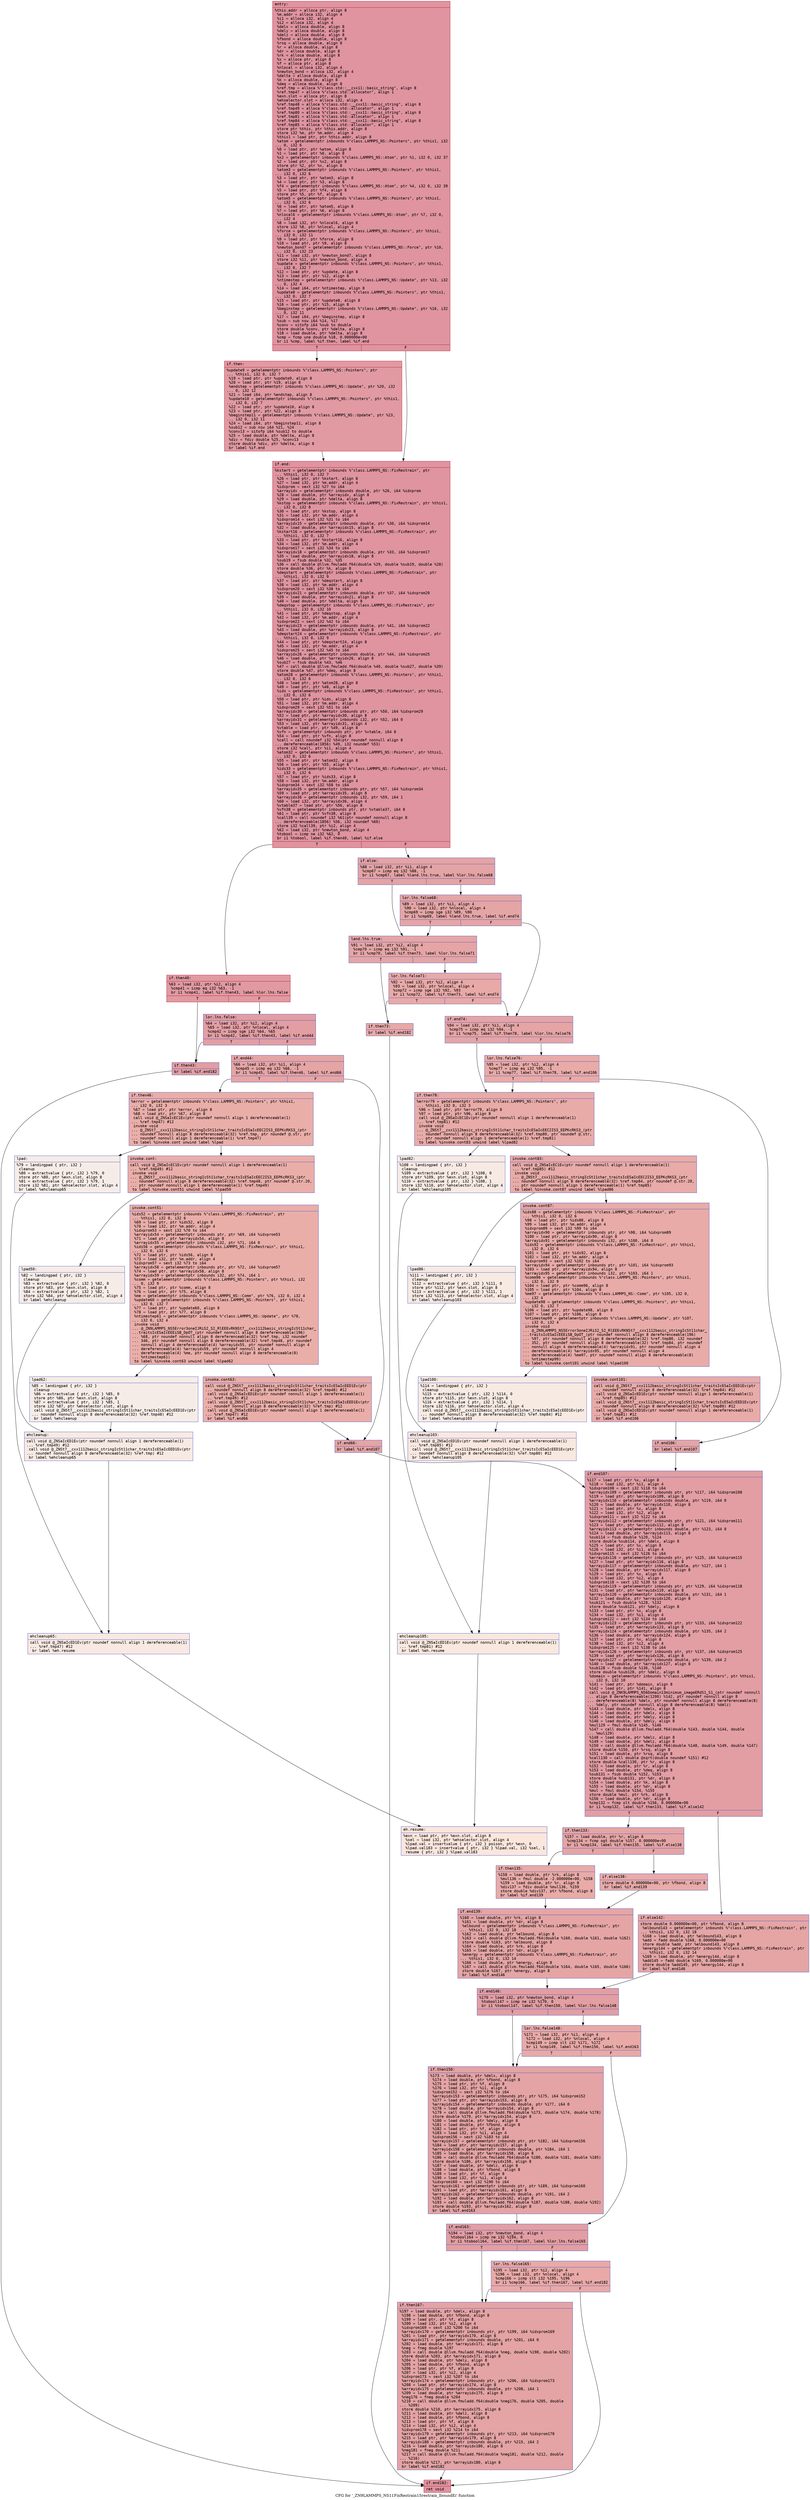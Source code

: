 digraph "CFG for '_ZN9LAMMPS_NS11FixRestrain15restrain_lboundEi' function" {
	label="CFG for '_ZN9LAMMPS_NS11FixRestrain15restrain_lboundEi' function";

	Node0x55fce033bf00 [shape=record,color="#b70d28ff", style=filled, fillcolor="#b70d2870" fontname="Courier",label="{entry:\l|  %this.addr = alloca ptr, align 8\l  %m.addr = alloca i32, align 4\l  %i1 = alloca i32, align 4\l  %i2 = alloca i32, align 4\l  %delx = alloca double, align 8\l  %dely = alloca double, align 8\l  %delz = alloca double, align 8\l  %fbond = alloca double, align 8\l  %rsq = alloca double, align 8\l  %r = alloca double, align 8\l  %dr = alloca double, align 8\l  %rk = alloca double, align 8\l  %x = alloca ptr, align 8\l  %f = alloca ptr, align 8\l  %nlocal = alloca i32, align 4\l  %newton_bond = alloca i32, align 4\l  %delta = alloca double, align 8\l  %k = alloca double, align 8\l  %deq = alloca double, align 8\l  %ref.tmp = alloca %\"class.std::__cxx11::basic_string\", align 8\l  %ref.tmp47 = alloca %\"class.std::allocator\", align 1\l  %exn.slot = alloca ptr, align 8\l  %ehselector.slot = alloca i32, align 4\l  %ref.tmp48 = alloca %\"class.std::__cxx11::basic_string\", align 8\l  %ref.tmp49 = alloca %\"class.std::allocator\", align 1\l  %ref.tmp80 = alloca %\"class.std::__cxx11::basic_string\", align 8\l  %ref.tmp81 = alloca %\"class.std::allocator\", align 1\l  %ref.tmp84 = alloca %\"class.std::__cxx11::basic_string\", align 8\l  %ref.tmp85 = alloca %\"class.std::allocator\", align 1\l  store ptr %this, ptr %this.addr, align 8\l  store i32 %m, ptr %m.addr, align 4\l  %this1 = load ptr, ptr %this.addr, align 8\l  %atom = getelementptr inbounds %\"class.LAMMPS_NS::Pointers\", ptr %this1, i32\l... 0, i32 6\l  %0 = load ptr, ptr %atom, align 8\l  %1 = load ptr, ptr %0, align 8\l  %x2 = getelementptr inbounds %\"class.LAMMPS_NS::Atom\", ptr %1, i32 0, i32 37\l  %2 = load ptr, ptr %x2, align 8\l  store ptr %2, ptr %x, align 8\l  %atom3 = getelementptr inbounds %\"class.LAMMPS_NS::Pointers\", ptr %this1,\l... i32 0, i32 6\l  %3 = load ptr, ptr %atom3, align 8\l  %4 = load ptr, ptr %3, align 8\l  %f4 = getelementptr inbounds %\"class.LAMMPS_NS::Atom\", ptr %4, i32 0, i32 39\l  %5 = load ptr, ptr %f4, align 8\l  store ptr %5, ptr %f, align 8\l  %atom5 = getelementptr inbounds %\"class.LAMMPS_NS::Pointers\", ptr %this1,\l... i32 0, i32 6\l  %6 = load ptr, ptr %atom5, align 8\l  %7 = load ptr, ptr %6, align 8\l  %nlocal6 = getelementptr inbounds %\"class.LAMMPS_NS::Atom\", ptr %7, i32 0,\l... i32 4\l  %8 = load i32, ptr %nlocal6, align 8\l  store i32 %8, ptr %nlocal, align 4\l  %force = getelementptr inbounds %\"class.LAMMPS_NS::Pointers\", ptr %this1,\l... i32 0, i32 11\l  %9 = load ptr, ptr %force, align 8\l  %10 = load ptr, ptr %9, align 8\l  %newton_bond7 = getelementptr inbounds %\"class.LAMMPS_NS::Force\", ptr %10,\l... i32 0, i32 23\l  %11 = load i32, ptr %newton_bond7, align 8\l  store i32 %11, ptr %newton_bond, align 4\l  %update = getelementptr inbounds %\"class.LAMMPS_NS::Pointers\", ptr %this1,\l... i32 0, i32 7\l  %12 = load ptr, ptr %update, align 8\l  %13 = load ptr, ptr %12, align 8\l  %ntimestep = getelementptr inbounds %\"class.LAMMPS_NS::Update\", ptr %13, i32\l... 0, i32 4\l  %14 = load i64, ptr %ntimestep, align 8\l  %update8 = getelementptr inbounds %\"class.LAMMPS_NS::Pointers\", ptr %this1,\l... i32 0, i32 7\l  %15 = load ptr, ptr %update8, align 8\l  %16 = load ptr, ptr %15, align 8\l  %beginstep = getelementptr inbounds %\"class.LAMMPS_NS::Update\", ptr %16, i32\l... 0, i32 11\l  %17 = load i64, ptr %beginstep, align 8\l  %sub = sub nsw i64 %14, %17\l  %conv = sitofp i64 %sub to double\l  store double %conv, ptr %delta, align 8\l  %18 = load double, ptr %delta, align 8\l  %cmp = fcmp une double %18, 0.000000e+00\l  br i1 %cmp, label %if.then, label %if.end\l|{<s0>T|<s1>F}}"];
	Node0x55fce033bf00:s0 -> Node0x55fce033fed0[tooltip="entry -> if.then\nProbability 62.50%" ];
	Node0x55fce033bf00:s1 -> Node0x55fce033ce20[tooltip="entry -> if.end\nProbability 37.50%" ];
	Node0x55fce033fed0 [shape=record,color="#b70d28ff", style=filled, fillcolor="#bb1b2c70" fontname="Courier",label="{if.then:\l|  %update9 = getelementptr inbounds %\"class.LAMMPS_NS::Pointers\", ptr\l... %this1, i32 0, i32 7\l  %19 = load ptr, ptr %update9, align 8\l  %20 = load ptr, ptr %19, align 8\l  %endstep = getelementptr inbounds %\"class.LAMMPS_NS::Update\", ptr %20, i32\l... 0, i32 12\l  %21 = load i64, ptr %endstep, align 8\l  %update10 = getelementptr inbounds %\"class.LAMMPS_NS::Pointers\", ptr %this1,\l... i32 0, i32 7\l  %22 = load ptr, ptr %update10, align 8\l  %23 = load ptr, ptr %22, align 8\l  %beginstep11 = getelementptr inbounds %\"class.LAMMPS_NS::Update\", ptr %23,\l... i32 0, i32 11\l  %24 = load i64, ptr %beginstep11, align 8\l  %sub12 = sub nsw i64 %21, %24\l  %conv13 = sitofp i64 %sub12 to double\l  %25 = load double, ptr %delta, align 8\l  %div = fdiv double %25, %conv13\l  store double %div, ptr %delta, align 8\l  br label %if.end\l}"];
	Node0x55fce033fed0 -> Node0x55fce033ce20[tooltip="if.then -> if.end\nProbability 100.00%" ];
	Node0x55fce033ce20 [shape=record,color="#b70d28ff", style=filled, fillcolor="#b70d2870" fontname="Courier",label="{if.end:\l|  %kstart = getelementptr inbounds %\"class.LAMMPS_NS::FixRestrain\", ptr\l... %this1, i32 0, i32 7\l  %26 = load ptr, ptr %kstart, align 8\l  %27 = load i32, ptr %m.addr, align 4\l  %idxprom = sext i32 %27 to i64\l  %arrayidx = getelementptr inbounds double, ptr %26, i64 %idxprom\l  %28 = load double, ptr %arrayidx, align 8\l  %29 = load double, ptr %delta, align 8\l  %kstop = getelementptr inbounds %\"class.LAMMPS_NS::FixRestrain\", ptr %this1,\l... i32 0, i32 8\l  %30 = load ptr, ptr %kstop, align 8\l  %31 = load i32, ptr %m.addr, align 4\l  %idxprom14 = sext i32 %31 to i64\l  %arrayidx15 = getelementptr inbounds double, ptr %30, i64 %idxprom14\l  %32 = load double, ptr %arrayidx15, align 8\l  %kstart16 = getelementptr inbounds %\"class.LAMMPS_NS::FixRestrain\", ptr\l... %this1, i32 0, i32 7\l  %33 = load ptr, ptr %kstart16, align 8\l  %34 = load i32, ptr %m.addr, align 4\l  %idxprom17 = sext i32 %34 to i64\l  %arrayidx18 = getelementptr inbounds double, ptr %33, i64 %idxprom17\l  %35 = load double, ptr %arrayidx18, align 8\l  %sub19 = fsub double %32, %35\l  %36 = call double @llvm.fmuladd.f64(double %29, double %sub19, double %28)\l  store double %36, ptr %k, align 8\l  %deqstart = getelementptr inbounds %\"class.LAMMPS_NS::FixRestrain\", ptr\l... %this1, i32 0, i32 9\l  %37 = load ptr, ptr %deqstart, align 8\l  %38 = load i32, ptr %m.addr, align 4\l  %idxprom20 = sext i32 %38 to i64\l  %arrayidx21 = getelementptr inbounds double, ptr %37, i64 %idxprom20\l  %39 = load double, ptr %arrayidx21, align 8\l  %40 = load double, ptr %delta, align 8\l  %deqstop = getelementptr inbounds %\"class.LAMMPS_NS::FixRestrain\", ptr\l... %this1, i32 0, i32 10\l  %41 = load ptr, ptr %deqstop, align 8\l  %42 = load i32, ptr %m.addr, align 4\l  %idxprom22 = sext i32 %42 to i64\l  %arrayidx23 = getelementptr inbounds double, ptr %41, i64 %idxprom22\l  %43 = load double, ptr %arrayidx23, align 8\l  %deqstart24 = getelementptr inbounds %\"class.LAMMPS_NS::FixRestrain\", ptr\l... %this1, i32 0, i32 9\l  %44 = load ptr, ptr %deqstart24, align 8\l  %45 = load i32, ptr %m.addr, align 4\l  %idxprom25 = sext i32 %45 to i64\l  %arrayidx26 = getelementptr inbounds double, ptr %44, i64 %idxprom25\l  %46 = load double, ptr %arrayidx26, align 8\l  %sub27 = fsub double %43, %46\l  %47 = call double @llvm.fmuladd.f64(double %40, double %sub27, double %39)\l  store double %47, ptr %deq, align 8\l  %atom28 = getelementptr inbounds %\"class.LAMMPS_NS::Pointers\", ptr %this1,\l... i32 0, i32 6\l  %48 = load ptr, ptr %atom28, align 8\l  %49 = load ptr, ptr %48, align 8\l  %ids = getelementptr inbounds %\"class.LAMMPS_NS::FixRestrain\", ptr %this1,\l... i32 0, i32 6\l  %50 = load ptr, ptr %ids, align 8\l  %51 = load i32, ptr %m.addr, align 4\l  %idxprom29 = sext i32 %51 to i64\l  %arrayidx30 = getelementptr inbounds ptr, ptr %50, i64 %idxprom29\l  %52 = load ptr, ptr %arrayidx30, align 8\l  %arrayidx31 = getelementptr inbounds i32, ptr %52, i64 0\l  %53 = load i32, ptr %arrayidx31, align 4\l  %vtable = load ptr, ptr %49, align 8\l  %vfn = getelementptr inbounds ptr, ptr %vtable, i64 8\l  %54 = load ptr, ptr %vfn, align 8\l  %call = call noundef i32 %54(ptr noundef nonnull align 8\l... dereferenceable(1856) %49, i32 noundef %53)\l  store i32 %call, ptr %i1, align 4\l  %atom32 = getelementptr inbounds %\"class.LAMMPS_NS::Pointers\", ptr %this1,\l... i32 0, i32 6\l  %55 = load ptr, ptr %atom32, align 8\l  %56 = load ptr, ptr %55, align 8\l  %ids33 = getelementptr inbounds %\"class.LAMMPS_NS::FixRestrain\", ptr %this1,\l... i32 0, i32 6\l  %57 = load ptr, ptr %ids33, align 8\l  %58 = load i32, ptr %m.addr, align 4\l  %idxprom34 = sext i32 %58 to i64\l  %arrayidx35 = getelementptr inbounds ptr, ptr %57, i64 %idxprom34\l  %59 = load ptr, ptr %arrayidx35, align 8\l  %arrayidx36 = getelementptr inbounds i32, ptr %59, i64 1\l  %60 = load i32, ptr %arrayidx36, align 4\l  %vtable37 = load ptr, ptr %56, align 8\l  %vfn38 = getelementptr inbounds ptr, ptr %vtable37, i64 8\l  %61 = load ptr, ptr %vfn38, align 8\l  %call39 = call noundef i32 %61(ptr noundef nonnull align 8\l... dereferenceable(1856) %56, i32 noundef %60)\l  store i32 %call39, ptr %i2, align 4\l  %62 = load i32, ptr %newton_bond, align 4\l  %tobool = icmp ne i32 %62, 0\l  br i1 %tobool, label %if.then40, label %if.else\l|{<s0>T|<s1>F}}"];
	Node0x55fce033ce20:s0 -> Node0x55fce0344850[tooltip="if.end -> if.then40\nProbability 62.50%" ];
	Node0x55fce033ce20:s1 -> Node0x55fce03448d0[tooltip="if.end -> if.else\nProbability 37.50%" ];
	Node0x55fce0344850 [shape=record,color="#b70d28ff", style=filled, fillcolor="#bb1b2c70" fontname="Courier",label="{if.then40:\l|  %63 = load i32, ptr %i2, align 4\l  %cmp41 = icmp eq i32 %63, -1\l  br i1 %cmp41, label %if.then43, label %lor.lhs.false\l|{<s0>T|<s1>F}}"];
	Node0x55fce0344850:s0 -> Node0x55fce033ff40[tooltip="if.then40 -> if.then43\nProbability 37.50%" ];
	Node0x55fce0344850:s1 -> Node0x55fce033ffc0[tooltip="if.then40 -> lor.lhs.false\nProbability 62.50%" ];
	Node0x55fce033ffc0 [shape=record,color="#3d50c3ff", style=filled, fillcolor="#be242e70" fontname="Courier",label="{lor.lhs.false:\l|  %64 = load i32, ptr %i2, align 4\l  %65 = load i32, ptr %nlocal, align 4\l  %cmp42 = icmp sge i32 %64, %65\l  br i1 %cmp42, label %if.then43, label %if.end44\l|{<s0>T|<s1>F}}"];
	Node0x55fce033ffc0:s0 -> Node0x55fce033ff40[tooltip="lor.lhs.false -> if.then43\nProbability 50.00%" ];
	Node0x55fce033ffc0:s1 -> Node0x55fce03402a0[tooltip="lor.lhs.false -> if.end44\nProbability 50.00%" ];
	Node0x55fce033ff40 [shape=record,color="#3d50c3ff", style=filled, fillcolor="#be242e70" fontname="Courier",label="{if.then43:\l|  br label %if.end182\l}"];
	Node0x55fce033ff40 -> Node0x55fce03403d0[tooltip="if.then43 -> if.end182\nProbability 100.00%" ];
	Node0x55fce03402a0 [shape=record,color="#3d50c3ff", style=filled, fillcolor="#c5333470" fontname="Courier",label="{if.end44:\l|  %66 = load i32, ptr %i1, align 4\l  %cmp45 = icmp eq i32 %66, -1\l  br i1 %cmp45, label %if.then46, label %if.end66\l|{<s0>T|<s1>F}}"];
	Node0x55fce03402a0:s0 -> Node0x55fce03457d0[tooltip="if.end44 -> if.then46\nProbability 37.50%" ];
	Node0x55fce03402a0:s1 -> Node0x55fce0345850[tooltip="if.end44 -> if.end66\nProbability 62.50%" ];
	Node0x55fce03457d0 [shape=record,color="#3d50c3ff", style=filled, fillcolor="#d0473d70" fontname="Courier",label="{if.then46:\l|  %error = getelementptr inbounds %\"class.LAMMPS_NS::Pointers\", ptr %this1,\l... i32 0, i32 3\l  %67 = load ptr, ptr %error, align 8\l  %68 = load ptr, ptr %67, align 8\l  call void @_ZNSaIcEC1Ev(ptr noundef nonnull align 1 dereferenceable(1)\l... %ref.tmp47) #12\l  invoke void\l... @_ZNSt7__cxx1112basic_stringIcSt11char_traitsIcESaIcEEC2IS3_EEPKcRKS3_(ptr\l... noundef nonnull align 8 dereferenceable(32) %ref.tmp, ptr noundef @.str, ptr\l... noundef nonnull align 1 dereferenceable(1) %ref.tmp47)\l          to label %invoke.cont unwind label %lpad\l}"];
	Node0x55fce03457d0 -> Node0x55fce0345ce0[tooltip="if.then46 -> invoke.cont\nProbability 100.00%" ];
	Node0x55fce03457d0 -> Node0x55fce0345d60[tooltip="if.then46 -> lpad\nProbability 0.00%" ];
	Node0x55fce0345ce0 [shape=record,color="#3d50c3ff", style=filled, fillcolor="#d0473d70" fontname="Courier",label="{invoke.cont:\l|  call void @_ZNSaIcEC1Ev(ptr noundef nonnull align 1 dereferenceable(1)\l... %ref.tmp49) #12\l  invoke void\l... @_ZNSt7__cxx1112basic_stringIcSt11char_traitsIcESaIcEEC2IS3_EEPKcRKS3_(ptr\l... noundef nonnull align 8 dereferenceable(32) %ref.tmp48, ptr noundef @.str.20,\l... ptr noundef nonnull align 1 dereferenceable(1) %ref.tmp49)\l          to label %invoke.cont51 unwind label %lpad50\l}"];
	Node0x55fce0345ce0 -> Node0x55fce03460e0[tooltip="invoke.cont -> invoke.cont51\nProbability 100.00%" ];
	Node0x55fce0345ce0 -> Node0x55fce0346130[tooltip="invoke.cont -> lpad50\nProbability 0.00%" ];
	Node0x55fce03460e0 [shape=record,color="#3d50c3ff", style=filled, fillcolor="#d0473d70" fontname="Courier",label="{invoke.cont51:\l|  %ids52 = getelementptr inbounds %\"class.LAMMPS_NS::FixRestrain\", ptr\l... %this1, i32 0, i32 6\l  %69 = load ptr, ptr %ids52, align 8\l  %70 = load i32, ptr %m.addr, align 4\l  %idxprom53 = sext i32 %70 to i64\l  %arrayidx54 = getelementptr inbounds ptr, ptr %69, i64 %idxprom53\l  %71 = load ptr, ptr %arrayidx54, align 8\l  %arrayidx55 = getelementptr inbounds i32, ptr %71, i64 0\l  %ids56 = getelementptr inbounds %\"class.LAMMPS_NS::FixRestrain\", ptr %this1,\l... i32 0, i32 6\l  %72 = load ptr, ptr %ids56, align 8\l  %73 = load i32, ptr %m.addr, align 4\l  %idxprom57 = sext i32 %73 to i64\l  %arrayidx58 = getelementptr inbounds ptr, ptr %72, i64 %idxprom57\l  %74 = load ptr, ptr %arrayidx58, align 8\l  %arrayidx59 = getelementptr inbounds i32, ptr %74, i64 1\l  %comm = getelementptr inbounds %\"class.LAMMPS_NS::Pointers\", ptr %this1, i32\l... 0, i32 9\l  %75 = load ptr, ptr %comm, align 8\l  %76 = load ptr, ptr %75, align 8\l  %me = getelementptr inbounds %\"class.LAMMPS_NS::Comm\", ptr %76, i32 0, i32 4\l  %update60 = getelementptr inbounds %\"class.LAMMPS_NS::Pointers\", ptr %this1,\l... i32 0, i32 7\l  %77 = load ptr, ptr %update60, align 8\l  %78 = load ptr, ptr %77, align 8\l  %ntimestep61 = getelementptr inbounds %\"class.LAMMPS_NS::Update\", ptr %78,\l... i32 0, i32 4\l  invoke void\l... @_ZN9LAMMPS_NS5Error3oneIJRiS2_S2_RlEEEvRKNSt7__cxx1112basic_stringIcSt11char_\l...traitsIcESaIcEEEiSB_DpOT_(ptr noundef nonnull align 8 dereferenceable(196)\l... %68, ptr noundef nonnull align 8 dereferenceable(32) %ref.tmp, i32 noundef\l... 346, ptr noundef nonnull align 8 dereferenceable(32) %ref.tmp48, ptr noundef\l... nonnull align 4 dereferenceable(4) %arrayidx55, ptr noundef nonnull align 4\l... dereferenceable(4) %arrayidx59, ptr noundef nonnull align 4\l... dereferenceable(4) %me, ptr noundef nonnull align 8 dereferenceable(8)\l... %ntimestep61)\l          to label %invoke.cont63 unwind label %lpad62\l}"];
	Node0x55fce03460e0 -> Node0x55fce0346090[tooltip="invoke.cont51 -> invoke.cont63\nProbability 100.00%" ];
	Node0x55fce03460e0 -> Node0x55fce0347300[tooltip="invoke.cont51 -> lpad62\nProbability 0.00%" ];
	Node0x55fce0346090 [shape=record,color="#3d50c3ff", style=filled, fillcolor="#d0473d70" fontname="Courier",label="{invoke.cont63:\l|  call void @_ZNSt7__cxx1112basic_stringIcSt11char_traitsIcESaIcEED1Ev(ptr\l... noundef nonnull align 8 dereferenceable(32) %ref.tmp48) #12\l  call void @_ZNSaIcED1Ev(ptr noundef nonnull align 1 dereferenceable(1)\l... %ref.tmp49) #12\l  call void @_ZNSt7__cxx1112basic_stringIcSt11char_traitsIcESaIcEED1Ev(ptr\l... noundef nonnull align 8 dereferenceable(32) %ref.tmp) #12\l  call void @_ZNSaIcED1Ev(ptr noundef nonnull align 1 dereferenceable(1)\l... %ref.tmp47) #12\l  br label %if.end66\l}"];
	Node0x55fce0346090 -> Node0x55fce0345850[tooltip="invoke.cont63 -> if.end66\nProbability 100.00%" ];
	Node0x55fce0345d60 [shape=record,color="#3d50c3ff", style=filled, fillcolor="#ead5c970" fontname="Courier",label="{lpad:\l|  %79 = landingpad \{ ptr, i32 \}\l          cleanup\l  %80 = extractvalue \{ ptr, i32 \} %79, 0\l  store ptr %80, ptr %exn.slot, align 8\l  %81 = extractvalue \{ ptr, i32 \} %79, 1\l  store i32 %81, ptr %ehselector.slot, align 4\l  br label %ehcleanup65\l}"];
	Node0x55fce0345d60 -> Node0x55fce0347d40[tooltip="lpad -> ehcleanup65\nProbability 100.00%" ];
	Node0x55fce0346130 [shape=record,color="#3d50c3ff", style=filled, fillcolor="#ead5c970" fontname="Courier",label="{lpad50:\l|  %82 = landingpad \{ ptr, i32 \}\l          cleanup\l  %83 = extractvalue \{ ptr, i32 \} %82, 0\l  store ptr %83, ptr %exn.slot, align 8\l  %84 = extractvalue \{ ptr, i32 \} %82, 1\l  store i32 %84, ptr %ehselector.slot, align 4\l  br label %ehcleanup\l}"];
	Node0x55fce0346130 -> Node0x55fce0348040[tooltip="lpad50 -> ehcleanup\nProbability 100.00%" ];
	Node0x55fce0347300 [shape=record,color="#3d50c3ff", style=filled, fillcolor="#ead5c970" fontname="Courier",label="{lpad62:\l|  %85 = landingpad \{ ptr, i32 \}\l          cleanup\l  %86 = extractvalue \{ ptr, i32 \} %85, 0\l  store ptr %86, ptr %exn.slot, align 8\l  %87 = extractvalue \{ ptr, i32 \} %85, 1\l  store i32 %87, ptr %ehselector.slot, align 4\l  call void @_ZNSt7__cxx1112basic_stringIcSt11char_traitsIcESaIcEED1Ev(ptr\l... noundef nonnull align 8 dereferenceable(32) %ref.tmp48) #12\l  br label %ehcleanup\l}"];
	Node0x55fce0347300 -> Node0x55fce0348040[tooltip="lpad62 -> ehcleanup\nProbability 100.00%" ];
	Node0x55fce0348040 [shape=record,color="#3d50c3ff", style=filled, fillcolor="#eed0c070" fontname="Courier",label="{ehcleanup:\l|  call void @_ZNSaIcED1Ev(ptr noundef nonnull align 1 dereferenceable(1)\l... %ref.tmp49) #12\l  call void @_ZNSt7__cxx1112basic_stringIcSt11char_traitsIcESaIcEED1Ev(ptr\l... noundef nonnull align 8 dereferenceable(32) %ref.tmp) #12\l  br label %ehcleanup65\l}"];
	Node0x55fce0348040 -> Node0x55fce0347d40[tooltip="ehcleanup -> ehcleanup65\nProbability 100.00%" ];
	Node0x55fce0347d40 [shape=record,color="#3d50c3ff", style=filled, fillcolor="#efcebd70" fontname="Courier",label="{ehcleanup65:\l|  call void @_ZNSaIcED1Ev(ptr noundef nonnull align 1 dereferenceable(1)\l... %ref.tmp47) #12\l  br label %eh.resume\l}"];
	Node0x55fce0347d40 -> Node0x55fce0348950[tooltip="ehcleanup65 -> eh.resume\nProbability 100.00%" ];
	Node0x55fce0345850 [shape=record,color="#3d50c3ff", style=filled, fillcolor="#c5333470" fontname="Courier",label="{if.end66:\l|  br label %if.end107\l}"];
	Node0x55fce0345850 -> Node0x55fce0348a10[tooltip="if.end66 -> if.end107\nProbability 100.00%" ];
	Node0x55fce03448d0 [shape=record,color="#3d50c3ff", style=filled, fillcolor="#c32e3170" fontname="Courier",label="{if.else:\l|  %88 = load i32, ptr %i1, align 4\l  %cmp67 = icmp eq i32 %88, -1\l  br i1 %cmp67, label %land.lhs.true, label %lor.lhs.false68\l|{<s0>T|<s1>F}}"];
	Node0x55fce03448d0:s0 -> Node0x55fce0348c10[tooltip="if.else -> land.lhs.true\nProbability 37.50%" ];
	Node0x55fce03448d0:s1 -> Node0x55fce0348c90[tooltip="if.else -> lor.lhs.false68\nProbability 62.50%" ];
	Node0x55fce0348c90 [shape=record,color="#3d50c3ff", style=filled, fillcolor="#c5333470" fontname="Courier",label="{lor.lhs.false68:\l|  %89 = load i32, ptr %i1, align 4\l  %90 = load i32, ptr %nlocal, align 4\l  %cmp69 = icmp sge i32 %89, %90\l  br i1 %cmp69, label %land.lhs.true, label %if.end74\l|{<s0>T|<s1>F}}"];
	Node0x55fce0348c90:s0 -> Node0x55fce0348c10[tooltip="lor.lhs.false68 -> land.lhs.true\nProbability 50.00%" ];
	Node0x55fce0348c90:s1 -> Node0x55fce0348fa0[tooltip="lor.lhs.false68 -> if.end74\nProbability 50.00%" ];
	Node0x55fce0348c10 [shape=record,color="#3d50c3ff", style=filled, fillcolor="#c5333470" fontname="Courier",label="{land.lhs.true:\l|  %91 = load i32, ptr %i2, align 4\l  %cmp70 = icmp eq i32 %91, -1\l  br i1 %cmp70, label %if.then73, label %lor.lhs.false71\l|{<s0>T|<s1>F}}"];
	Node0x55fce0348c10:s0 -> Node0x55fce03491d0[tooltip="land.lhs.true -> if.then73\nProbability 37.50%" ];
	Node0x55fce0348c10:s1 -> Node0x55fce0349250[tooltip="land.lhs.true -> lor.lhs.false71\nProbability 62.50%" ];
	Node0x55fce0349250 [shape=record,color="#3d50c3ff", style=filled, fillcolor="#ca3b3770" fontname="Courier",label="{lor.lhs.false71:\l|  %92 = load i32, ptr %i2, align 4\l  %93 = load i32, ptr %nlocal, align 4\l  %cmp72 = icmp sge i32 %92, %93\l  br i1 %cmp72, label %if.then73, label %if.end74\l|{<s0>T|<s1>F}}"];
	Node0x55fce0349250:s0 -> Node0x55fce03491d0[tooltip="lor.lhs.false71 -> if.then73\nProbability 50.00%" ];
	Node0x55fce0349250:s1 -> Node0x55fce0348fa0[tooltip="lor.lhs.false71 -> if.end74\nProbability 50.00%" ];
	Node0x55fce03491d0 [shape=record,color="#3d50c3ff", style=filled, fillcolor="#ca3b3770" fontname="Courier",label="{if.then73:\l|  br label %if.end182\l}"];
	Node0x55fce03491d0 -> Node0x55fce03403d0[tooltip="if.then73 -> if.end182\nProbability 100.00%" ];
	Node0x55fce0348fa0 [shape=record,color="#3d50c3ff", style=filled, fillcolor="#c5333470" fontname="Courier",label="{if.end74:\l|  %94 = load i32, ptr %i1, align 4\l  %cmp75 = icmp eq i32 %94, -1\l  br i1 %cmp75, label %if.then78, label %lor.lhs.false76\l|{<s0>T|<s1>F}}"];
	Node0x55fce0348fa0:s0 -> Node0x55fce0349810[tooltip="if.end74 -> if.then78\nProbability 37.50%" ];
	Node0x55fce0348fa0:s1 -> Node0x55fce0349860[tooltip="if.end74 -> lor.lhs.false76\nProbability 62.50%" ];
	Node0x55fce0349860 [shape=record,color="#3d50c3ff", style=filled, fillcolor="#cc403a70" fontname="Courier",label="{lor.lhs.false76:\l|  %95 = load i32, ptr %i2, align 4\l  %cmp77 = icmp eq i32 %95, -1\l  br i1 %cmp77, label %if.then78, label %if.end106\l|{<s0>T|<s1>F}}"];
	Node0x55fce0349860:s0 -> Node0x55fce0349810[tooltip="lor.lhs.false76 -> if.then78\nProbability 37.50%" ];
	Node0x55fce0349860:s1 -> Node0x55fce0342a50[tooltip="lor.lhs.false76 -> if.end106\nProbability 62.50%" ];
	Node0x55fce0349810 [shape=record,color="#3d50c3ff", style=filled, fillcolor="#cc403a70" fontname="Courier",label="{if.then78:\l|  %error79 = getelementptr inbounds %\"class.LAMMPS_NS::Pointers\", ptr\l... %this1, i32 0, i32 3\l  %96 = load ptr, ptr %error79, align 8\l  %97 = load ptr, ptr %96, align 8\l  call void @_ZNSaIcEC1Ev(ptr noundef nonnull align 1 dereferenceable(1)\l... %ref.tmp81) #12\l  invoke void\l... @_ZNSt7__cxx1112basic_stringIcSt11char_traitsIcESaIcEEC2IS3_EEPKcRKS3_(ptr\l... noundef nonnull align 8 dereferenceable(32) %ref.tmp80, ptr noundef @.str,\l... ptr noundef nonnull align 1 dereferenceable(1) %ref.tmp81)\l          to label %invoke.cont83 unwind label %lpad82\l}"];
	Node0x55fce0349810 -> Node0x55fce0342eb0[tooltip="if.then78 -> invoke.cont83\nProbability 100.00%" ];
	Node0x55fce0349810 -> Node0x55fce0342f30[tooltip="if.then78 -> lpad82\nProbability 0.00%" ];
	Node0x55fce0342eb0 [shape=record,color="#3d50c3ff", style=filled, fillcolor="#cc403a70" fontname="Courier",label="{invoke.cont83:\l|  call void @_ZNSaIcEC1Ev(ptr noundef nonnull align 1 dereferenceable(1)\l... %ref.tmp85) #12\l  invoke void\l... @_ZNSt7__cxx1112basic_stringIcSt11char_traitsIcESaIcEEC2IS3_EEPKcRKS3_(ptr\l... noundef nonnull align 8 dereferenceable(32) %ref.tmp84, ptr noundef @.str.20,\l... ptr noundef nonnull align 1 dereferenceable(1) %ref.tmp85)\l          to label %invoke.cont87 unwind label %lpad86\l}"];
	Node0x55fce0342eb0 -> Node0x55fce034aaf0[tooltip="invoke.cont83 -> invoke.cont87\nProbability 100.00%" ];
	Node0x55fce0342eb0 -> Node0x55fce034ab40[tooltip="invoke.cont83 -> lpad86\nProbability 0.00%" ];
	Node0x55fce034aaf0 [shape=record,color="#3d50c3ff", style=filled, fillcolor="#cc403a70" fontname="Courier",label="{invoke.cont87:\l|  %ids88 = getelementptr inbounds %\"class.LAMMPS_NS::FixRestrain\", ptr\l... %this1, i32 0, i32 6\l  %98 = load ptr, ptr %ids88, align 8\l  %99 = load i32, ptr %m.addr, align 4\l  %idxprom89 = sext i32 %99 to i64\l  %arrayidx90 = getelementptr inbounds ptr, ptr %98, i64 %idxprom89\l  %100 = load ptr, ptr %arrayidx90, align 8\l  %arrayidx91 = getelementptr inbounds i32, ptr %100, i64 0\l  %ids92 = getelementptr inbounds %\"class.LAMMPS_NS::FixRestrain\", ptr %this1,\l... i32 0, i32 6\l  %101 = load ptr, ptr %ids92, align 8\l  %102 = load i32, ptr %m.addr, align 4\l  %idxprom93 = sext i32 %102 to i64\l  %arrayidx94 = getelementptr inbounds ptr, ptr %101, i64 %idxprom93\l  %103 = load ptr, ptr %arrayidx94, align 8\l  %arrayidx95 = getelementptr inbounds i32, ptr %103, i64 1\l  %comm96 = getelementptr inbounds %\"class.LAMMPS_NS::Pointers\", ptr %this1,\l... i32 0, i32 9\l  %104 = load ptr, ptr %comm96, align 8\l  %105 = load ptr, ptr %104, align 8\l  %me97 = getelementptr inbounds %\"class.LAMMPS_NS::Comm\", ptr %105, i32 0,\l... i32 4\l  %update98 = getelementptr inbounds %\"class.LAMMPS_NS::Pointers\", ptr %this1,\l... i32 0, i32 7\l  %106 = load ptr, ptr %update98, align 8\l  %107 = load ptr, ptr %106, align 8\l  %ntimestep99 = getelementptr inbounds %\"class.LAMMPS_NS::Update\", ptr %107,\l... i32 0, i32 4\l  invoke void\l... @_ZN9LAMMPS_NS5Error3oneIJRiS2_S2_RlEEEvRKNSt7__cxx1112basic_stringIcSt11char_\l...traitsIcESaIcEEEiSB_DpOT_(ptr noundef nonnull align 8 dereferenceable(196)\l... %97, ptr noundef nonnull align 8 dereferenceable(32) %ref.tmp80, i32 noundef\l... 352, ptr noundef nonnull align 8 dereferenceable(32) %ref.tmp84, ptr noundef\l... nonnull align 4 dereferenceable(4) %arrayidx91, ptr noundef nonnull align 4\l... dereferenceable(4) %arrayidx95, ptr noundef nonnull align 4\l... dereferenceable(4) %me97, ptr noundef nonnull align 8 dereferenceable(8)\l... %ntimestep99)\l          to label %invoke.cont101 unwind label %lpad100\l}"];
	Node0x55fce034aaf0 -> Node0x55fce0343160[tooltip="invoke.cont87 -> invoke.cont101\nProbability 100.00%" ];
	Node0x55fce034aaf0 -> Node0x55fce034bd10[tooltip="invoke.cont87 -> lpad100\nProbability 0.00%" ];
	Node0x55fce0343160 [shape=record,color="#3d50c3ff", style=filled, fillcolor="#cc403a70" fontname="Courier",label="{invoke.cont101:\l|  call void @_ZNSt7__cxx1112basic_stringIcSt11char_traitsIcESaIcEED1Ev(ptr\l... noundef nonnull align 8 dereferenceable(32) %ref.tmp84) #12\l  call void @_ZNSaIcED1Ev(ptr noundef nonnull align 1 dereferenceable(1)\l... %ref.tmp85) #12\l  call void @_ZNSt7__cxx1112basic_stringIcSt11char_traitsIcESaIcEED1Ev(ptr\l... noundef nonnull align 8 dereferenceable(32) %ref.tmp80) #12\l  call void @_ZNSaIcED1Ev(ptr noundef nonnull align 1 dereferenceable(1)\l... %ref.tmp81) #12\l  br label %if.end106\l}"];
	Node0x55fce0343160 -> Node0x55fce0342a50[tooltip="invoke.cont101 -> if.end106\nProbability 100.00%" ];
	Node0x55fce0342f30 [shape=record,color="#3d50c3ff", style=filled, fillcolor="#eed0c070" fontname="Courier",label="{lpad82:\l|  %108 = landingpad \{ ptr, i32 \}\l          cleanup\l  %109 = extractvalue \{ ptr, i32 \} %108, 0\l  store ptr %109, ptr %exn.slot, align 8\l  %110 = extractvalue \{ ptr, i32 \} %108, 1\l  store i32 %110, ptr %ehselector.slot, align 4\l  br label %ehcleanup105\l}"];
	Node0x55fce0342f30 -> Node0x55fce034c750[tooltip="lpad82 -> ehcleanup105\nProbability 100.00%" ];
	Node0x55fce034ab40 [shape=record,color="#3d50c3ff", style=filled, fillcolor="#eed0c070" fontname="Courier",label="{lpad86:\l|  %111 = landingpad \{ ptr, i32 \}\l          cleanup\l  %112 = extractvalue \{ ptr, i32 \} %111, 0\l  store ptr %112, ptr %exn.slot, align 8\l  %113 = extractvalue \{ ptr, i32 \} %111, 1\l  store i32 %113, ptr %ehselector.slot, align 4\l  br label %ehcleanup103\l}"];
	Node0x55fce034ab40 -> Node0x55fce034ca50[tooltip="lpad86 -> ehcleanup103\nProbability 100.00%" ];
	Node0x55fce034bd10 [shape=record,color="#3d50c3ff", style=filled, fillcolor="#eed0c070" fontname="Courier",label="{lpad100:\l|  %114 = landingpad \{ ptr, i32 \}\l          cleanup\l  %115 = extractvalue \{ ptr, i32 \} %114, 0\l  store ptr %115, ptr %exn.slot, align 8\l  %116 = extractvalue \{ ptr, i32 \} %114, 1\l  store i32 %116, ptr %ehselector.slot, align 4\l  call void @_ZNSt7__cxx1112basic_stringIcSt11char_traitsIcESaIcEED1Ev(ptr\l... noundef nonnull align 8 dereferenceable(32) %ref.tmp84) #12\l  br label %ehcleanup103\l}"];
	Node0x55fce034bd10 -> Node0x55fce034ca50[tooltip="lpad100 -> ehcleanup103\nProbability 100.00%" ];
	Node0x55fce034ca50 [shape=record,color="#3d50c3ff", style=filled, fillcolor="#f1ccb870" fontname="Courier",label="{ehcleanup103:\l|  call void @_ZNSaIcED1Ev(ptr noundef nonnull align 1 dereferenceable(1)\l... %ref.tmp85) #12\l  call void @_ZNSt7__cxx1112basic_stringIcSt11char_traitsIcESaIcEED1Ev(ptr\l... noundef nonnull align 8 dereferenceable(32) %ref.tmp80) #12\l  br label %ehcleanup105\l}"];
	Node0x55fce034ca50 -> Node0x55fce034c750[tooltip="ehcleanup103 -> ehcleanup105\nProbability 100.00%" ];
	Node0x55fce034c750 [shape=record,color="#3d50c3ff", style=filled, fillcolor="#f2cab570" fontname="Courier",label="{ehcleanup105:\l|  call void @_ZNSaIcED1Ev(ptr noundef nonnull align 1 dereferenceable(1)\l... %ref.tmp81) #12\l  br label %eh.resume\l}"];
	Node0x55fce034c750 -> Node0x55fce0348950[tooltip="ehcleanup105 -> eh.resume\nProbability 100.00%" ];
	Node0x55fce0342a50 [shape=record,color="#3d50c3ff", style=filled, fillcolor="#c5333470" fontname="Courier",label="{if.end106:\l|  br label %if.end107\l}"];
	Node0x55fce0342a50 -> Node0x55fce0348a10[tooltip="if.end106 -> if.end107\nProbability 100.00%" ];
	Node0x55fce0348a10 [shape=record,color="#3d50c3ff", style=filled, fillcolor="#be242e70" fontname="Courier",label="{if.end107:\l|  %117 = load ptr, ptr %x, align 8\l  %118 = load i32, ptr %i1, align 4\l  %idxprom108 = sext i32 %118 to i64\l  %arrayidx109 = getelementptr inbounds ptr, ptr %117, i64 %idxprom108\l  %119 = load ptr, ptr %arrayidx109, align 8\l  %arrayidx110 = getelementptr inbounds double, ptr %119, i64 0\l  %120 = load double, ptr %arrayidx110, align 8\l  %121 = load ptr, ptr %x, align 8\l  %122 = load i32, ptr %i2, align 4\l  %idxprom111 = sext i32 %122 to i64\l  %arrayidx112 = getelementptr inbounds ptr, ptr %121, i64 %idxprom111\l  %123 = load ptr, ptr %arrayidx112, align 8\l  %arrayidx113 = getelementptr inbounds double, ptr %123, i64 0\l  %124 = load double, ptr %arrayidx113, align 8\l  %sub114 = fsub double %120, %124\l  store double %sub114, ptr %delx, align 8\l  %125 = load ptr, ptr %x, align 8\l  %126 = load i32, ptr %i1, align 4\l  %idxprom115 = sext i32 %126 to i64\l  %arrayidx116 = getelementptr inbounds ptr, ptr %125, i64 %idxprom115\l  %127 = load ptr, ptr %arrayidx116, align 8\l  %arrayidx117 = getelementptr inbounds double, ptr %127, i64 1\l  %128 = load double, ptr %arrayidx117, align 8\l  %129 = load ptr, ptr %x, align 8\l  %130 = load i32, ptr %i2, align 4\l  %idxprom118 = sext i32 %130 to i64\l  %arrayidx119 = getelementptr inbounds ptr, ptr %129, i64 %idxprom118\l  %131 = load ptr, ptr %arrayidx119, align 8\l  %arrayidx120 = getelementptr inbounds double, ptr %131, i64 1\l  %132 = load double, ptr %arrayidx120, align 8\l  %sub121 = fsub double %128, %132\l  store double %sub121, ptr %dely, align 8\l  %133 = load ptr, ptr %x, align 8\l  %134 = load i32, ptr %i1, align 4\l  %idxprom122 = sext i32 %134 to i64\l  %arrayidx123 = getelementptr inbounds ptr, ptr %133, i64 %idxprom122\l  %135 = load ptr, ptr %arrayidx123, align 8\l  %arrayidx124 = getelementptr inbounds double, ptr %135, i64 2\l  %136 = load double, ptr %arrayidx124, align 8\l  %137 = load ptr, ptr %x, align 8\l  %138 = load i32, ptr %i2, align 4\l  %idxprom125 = sext i32 %138 to i64\l  %arrayidx126 = getelementptr inbounds ptr, ptr %137, i64 %idxprom125\l  %139 = load ptr, ptr %arrayidx126, align 8\l  %arrayidx127 = getelementptr inbounds double, ptr %139, i64 2\l  %140 = load double, ptr %arrayidx127, align 8\l  %sub128 = fsub double %136, %140\l  store double %sub128, ptr %delz, align 8\l  %domain = getelementptr inbounds %\"class.LAMMPS_NS::Pointers\", ptr %this1,\l... i32 0, i32 10\l  %141 = load ptr, ptr %domain, align 8\l  %142 = load ptr, ptr %141, align 8\l  call void @_ZNK9LAMMPS_NS6Domain13minimum_imageERdS1_S1_(ptr noundef nonnull\l... align 8 dereferenceable(1200) %142, ptr noundef nonnull align 8\l... dereferenceable(8) %delx, ptr noundef nonnull align 8 dereferenceable(8)\l... %dely, ptr noundef nonnull align 8 dereferenceable(8) %delz)\l  %143 = load double, ptr %delx, align 8\l  %144 = load double, ptr %delx, align 8\l  %145 = load double, ptr %dely, align 8\l  %146 = load double, ptr %dely, align 8\l  %mul129 = fmul double %145, %146\l  %147 = call double @llvm.fmuladd.f64(double %143, double %144, double\l... %mul129)\l  %148 = load double, ptr %delz, align 8\l  %149 = load double, ptr %delz, align 8\l  %150 = call double @llvm.fmuladd.f64(double %148, double %149, double %147)\l  store double %150, ptr %rsq, align 8\l  %151 = load double, ptr %rsq, align 8\l  %call130 = call double @sqrt(double noundef %151) #12\l  store double %call130, ptr %r, align 8\l  %152 = load double, ptr %r, align 8\l  %153 = load double, ptr %deq, align 8\l  %sub131 = fsub double %152, %153\l  store double %sub131, ptr %dr, align 8\l  %154 = load double, ptr %k, align 8\l  %155 = load double, ptr %dr, align 8\l  %mul = fmul double %154, %155\l  store double %mul, ptr %rk, align 8\l  %156 = load double, ptr %dr, align 8\l  %cmp132 = fcmp olt double %156, 0.000000e+00\l  br i1 %cmp132, label %if.then133, label %if.else142\l|{<s0>T|<s1>F}}"];
	Node0x55fce0348a10:s0 -> Node0x55fce03503c0[tooltip="if.end107 -> if.then133\nProbability 50.00%" ];
	Node0x55fce0348a10:s1 -> Node0x55fce0350410[tooltip="if.end107 -> if.else142\nProbability 50.00%" ];
	Node0x55fce03503c0 [shape=record,color="#3d50c3ff", style=filled, fillcolor="#c5333470" fontname="Courier",label="{if.then133:\l|  %157 = load double, ptr %r, align 8\l  %cmp134 = fcmp ogt double %157, 0.000000e+00\l  br i1 %cmp134, label %if.then135, label %if.else138\l|{<s0>T|<s1>F}}"];
	Node0x55fce03503c0:s0 -> Node0x55fce0344b20[tooltip="if.then133 -> if.then135\nProbability 50.00%" ];
	Node0x55fce03503c0:s1 -> Node0x55fce0344ba0[tooltip="if.then133 -> if.else138\nProbability 50.00%" ];
	Node0x55fce0344b20 [shape=record,color="#3d50c3ff", style=filled, fillcolor="#cc403a70" fontname="Courier",label="{if.then135:\l|  %158 = load double, ptr %rk, align 8\l  %mul136 = fmul double -2.000000e+00, %158\l  %159 = load double, ptr %r, align 8\l  %div137 = fdiv double %mul136, %159\l  store double %div137, ptr %fbond, align 8\l  br label %if.end139\l}"];
	Node0x55fce0344b20 -> Node0x55fce0344fd0[tooltip="if.then135 -> if.end139\nProbability 100.00%" ];
	Node0x55fce0344ba0 [shape=record,color="#3d50c3ff", style=filled, fillcolor="#cc403a70" fontname="Courier",label="{if.else138:\l|  store double 0.000000e+00, ptr %fbond, align 8\l  br label %if.end139\l}"];
	Node0x55fce0344ba0 -> Node0x55fce0344fd0[tooltip="if.else138 -> if.end139\nProbability 100.00%" ];
	Node0x55fce0344fd0 [shape=record,color="#3d50c3ff", style=filled, fillcolor="#c5333470" fontname="Courier",label="{if.end139:\l|  %160 = load double, ptr %rk, align 8\l  %161 = load double, ptr %dr, align 8\l  %elbound = getelementptr inbounds %\"class.LAMMPS_NS::FixRestrain\", ptr\l... %this1, i32 0, i32 18\l  %162 = load double, ptr %elbound, align 8\l  %163 = call double @llvm.fmuladd.f64(double %160, double %161, double %162)\l  store double %163, ptr %elbound, align 8\l  %164 = load double, ptr %rk, align 8\l  %165 = load double, ptr %dr, align 8\l  %energy = getelementptr inbounds %\"class.LAMMPS_NS::FixRestrain\", ptr\l... %this1, i32 0, i32 14\l  %166 = load double, ptr %energy, align 8\l  %167 = call double @llvm.fmuladd.f64(double %164, double %165, double %166)\l  store double %167, ptr %energy, align 8\l  br label %if.end146\l}"];
	Node0x55fce0344fd0 -> Node0x55fce03521f0[tooltip="if.end139 -> if.end146\nProbability 100.00%" ];
	Node0x55fce0350410 [shape=record,color="#3d50c3ff", style=filled, fillcolor="#c5333470" fontname="Courier",label="{if.else142:\l|  store double 0.000000e+00, ptr %fbond, align 8\l  %elbound143 = getelementptr inbounds %\"class.LAMMPS_NS::FixRestrain\", ptr\l... %this1, i32 0, i32 18\l  %168 = load double, ptr %elbound143, align 8\l  %add = fadd double %168, 0.000000e+00\l  store double %add, ptr %elbound143, align 8\l  %energy144 = getelementptr inbounds %\"class.LAMMPS_NS::FixRestrain\", ptr\l... %this1, i32 0, i32 14\l  %169 = load double, ptr %energy144, align 8\l  %add145 = fadd double %169, 0.000000e+00\l  store double %add145, ptr %energy144, align 8\l  br label %if.end146\l}"];
	Node0x55fce0350410 -> Node0x55fce03521f0[tooltip="if.else142 -> if.end146\nProbability 100.00%" ];
	Node0x55fce03521f0 [shape=record,color="#3d50c3ff", style=filled, fillcolor="#be242e70" fontname="Courier",label="{if.end146:\l|  %170 = load i32, ptr %newton_bond, align 4\l  %tobool147 = icmp ne i32 %170, 0\l  br i1 %tobool147, label %if.then150, label %lor.lhs.false148\l|{<s0>T|<s1>F}}"];
	Node0x55fce03521f0:s0 -> Node0x55fce0352a10[tooltip="if.end146 -> if.then150\nProbability 62.50%" ];
	Node0x55fce03521f0:s1 -> Node0x55fce0352ac0[tooltip="if.end146 -> lor.lhs.false148\nProbability 37.50%" ];
	Node0x55fce0352ac0 [shape=record,color="#3d50c3ff", style=filled, fillcolor="#ca3b3770" fontname="Courier",label="{lor.lhs.false148:\l|  %171 = load i32, ptr %i1, align 4\l  %172 = load i32, ptr %nlocal, align 4\l  %cmp149 = icmp slt i32 %171, %172\l  br i1 %cmp149, label %if.then150, label %if.end163\l|{<s0>T|<s1>F}}"];
	Node0x55fce0352ac0:s0 -> Node0x55fce0352a10[tooltip="lor.lhs.false148 -> if.then150\nProbability 50.00%" ];
	Node0x55fce0352ac0:s1 -> Node0x55fce0352dd0[tooltip="lor.lhs.false148 -> if.end163\nProbability 50.00%" ];
	Node0x55fce0352a10 [shape=record,color="#3d50c3ff", style=filled, fillcolor="#c32e3170" fontname="Courier",label="{if.then150:\l|  %173 = load double, ptr %delx, align 8\l  %174 = load double, ptr %fbond, align 8\l  %175 = load ptr, ptr %f, align 8\l  %176 = load i32, ptr %i1, align 4\l  %idxprom152 = sext i32 %176 to i64\l  %arrayidx153 = getelementptr inbounds ptr, ptr %175, i64 %idxprom152\l  %177 = load ptr, ptr %arrayidx153, align 8\l  %arrayidx154 = getelementptr inbounds double, ptr %177, i64 0\l  %178 = load double, ptr %arrayidx154, align 8\l  %179 = call double @llvm.fmuladd.f64(double %173, double %174, double %178)\l  store double %179, ptr %arrayidx154, align 8\l  %180 = load double, ptr %dely, align 8\l  %181 = load double, ptr %fbond, align 8\l  %182 = load ptr, ptr %f, align 8\l  %183 = load i32, ptr %i1, align 4\l  %idxprom156 = sext i32 %183 to i64\l  %arrayidx157 = getelementptr inbounds ptr, ptr %182, i64 %idxprom156\l  %184 = load ptr, ptr %arrayidx157, align 8\l  %arrayidx158 = getelementptr inbounds double, ptr %184, i64 1\l  %185 = load double, ptr %arrayidx158, align 8\l  %186 = call double @llvm.fmuladd.f64(double %180, double %181, double %185)\l  store double %186, ptr %arrayidx158, align 8\l  %187 = load double, ptr %delz, align 8\l  %188 = load double, ptr %fbond, align 8\l  %189 = load ptr, ptr %f, align 8\l  %190 = load i32, ptr %i1, align 4\l  %idxprom160 = sext i32 %190 to i64\l  %arrayidx161 = getelementptr inbounds ptr, ptr %189, i64 %idxprom160\l  %191 = load ptr, ptr %arrayidx161, align 8\l  %arrayidx162 = getelementptr inbounds double, ptr %191, i64 2\l  %192 = load double, ptr %arrayidx162, align 8\l  %193 = call double @llvm.fmuladd.f64(double %187, double %188, double %192)\l  store double %193, ptr %arrayidx162, align 8\l  br label %if.end163\l}"];
	Node0x55fce0352a10 -> Node0x55fce0352dd0[tooltip="if.then150 -> if.end163\nProbability 100.00%" ];
	Node0x55fce0352dd0 [shape=record,color="#3d50c3ff", style=filled, fillcolor="#be242e70" fontname="Courier",label="{if.end163:\l|  %194 = load i32, ptr %newton_bond, align 4\l  %tobool164 = icmp ne i32 %194, 0\l  br i1 %tobool164, label %if.then167, label %lor.lhs.false165\l|{<s0>T|<s1>F}}"];
	Node0x55fce0352dd0:s0 -> Node0x55fce0349f40[tooltip="if.end163 -> if.then167\nProbability 62.50%" ];
	Node0x55fce0352dd0:s1 -> Node0x55fce0349fc0[tooltip="if.end163 -> lor.lhs.false165\nProbability 37.50%" ];
	Node0x55fce0349fc0 [shape=record,color="#3d50c3ff", style=filled, fillcolor="#ca3b3770" fontname="Courier",label="{lor.lhs.false165:\l|  %195 = load i32, ptr %i2, align 4\l  %196 = load i32, ptr %nlocal, align 4\l  %cmp166 = icmp slt i32 %195, %196\l  br i1 %cmp166, label %if.then167, label %if.end182\l|{<s0>T|<s1>F}}"];
	Node0x55fce0349fc0:s0 -> Node0x55fce0349f40[tooltip="lor.lhs.false165 -> if.then167\nProbability 50.00%" ];
	Node0x55fce0349fc0:s1 -> Node0x55fce03403d0[tooltip="lor.lhs.false165 -> if.end182\nProbability 50.00%" ];
	Node0x55fce0349f40 [shape=record,color="#3d50c3ff", style=filled, fillcolor="#c32e3170" fontname="Courier",label="{if.then167:\l|  %197 = load double, ptr %delx, align 8\l  %198 = load double, ptr %fbond, align 8\l  %199 = load ptr, ptr %f, align 8\l  %200 = load i32, ptr %i2, align 4\l  %idxprom169 = sext i32 %200 to i64\l  %arrayidx170 = getelementptr inbounds ptr, ptr %199, i64 %idxprom169\l  %201 = load ptr, ptr %arrayidx170, align 8\l  %arrayidx171 = getelementptr inbounds double, ptr %201, i64 0\l  %202 = load double, ptr %arrayidx171, align 8\l  %neg = fneg double %197\l  %203 = call double @llvm.fmuladd.f64(double %neg, double %198, double %202)\l  store double %203, ptr %arrayidx171, align 8\l  %204 = load double, ptr %dely, align 8\l  %205 = load double, ptr %fbond, align 8\l  %206 = load ptr, ptr %f, align 8\l  %207 = load i32, ptr %i2, align 4\l  %idxprom173 = sext i32 %207 to i64\l  %arrayidx174 = getelementptr inbounds ptr, ptr %206, i64 %idxprom173\l  %208 = load ptr, ptr %arrayidx174, align 8\l  %arrayidx175 = getelementptr inbounds double, ptr %208, i64 1\l  %209 = load double, ptr %arrayidx175, align 8\l  %neg176 = fneg double %204\l  %210 = call double @llvm.fmuladd.f64(double %neg176, double %205, double\l... %209)\l  store double %210, ptr %arrayidx175, align 8\l  %211 = load double, ptr %delz, align 8\l  %212 = load double, ptr %fbond, align 8\l  %213 = load ptr, ptr %f, align 8\l  %214 = load i32, ptr %i2, align 4\l  %idxprom178 = sext i32 %214 to i64\l  %arrayidx179 = getelementptr inbounds ptr, ptr %213, i64 %idxprom178\l  %215 = load ptr, ptr %arrayidx179, align 8\l  %arrayidx180 = getelementptr inbounds double, ptr %215, i64 2\l  %216 = load double, ptr %arrayidx180, align 8\l  %neg181 = fneg double %211\l  %217 = call double @llvm.fmuladd.f64(double %neg181, double %212, double\l... %216)\l  store double %217, ptr %arrayidx180, align 8\l  br label %if.end182\l}"];
	Node0x55fce0349f40 -> Node0x55fce03403d0[tooltip="if.then167 -> if.end182\nProbability 100.00%" ];
	Node0x55fce03403d0 [shape=record,color="#b70d28ff", style=filled, fillcolor="#b70d2870" fontname="Courier",label="{if.end182:\l|  ret void\l}"];
	Node0x55fce0348950 [shape=record,color="#3d50c3ff", style=filled, fillcolor="#f3c7b170" fontname="Courier",label="{eh.resume:\l|  %exn = load ptr, ptr %exn.slot, align 8\l  %sel = load i32, ptr %ehselector.slot, align 4\l  %lpad.val = insertvalue \{ ptr, i32 \} poison, ptr %exn, 0\l  %lpad.val183 = insertvalue \{ ptr, i32 \} %lpad.val, i32 %sel, 1\l  resume \{ ptr, i32 \} %lpad.val183\l}"];
}
